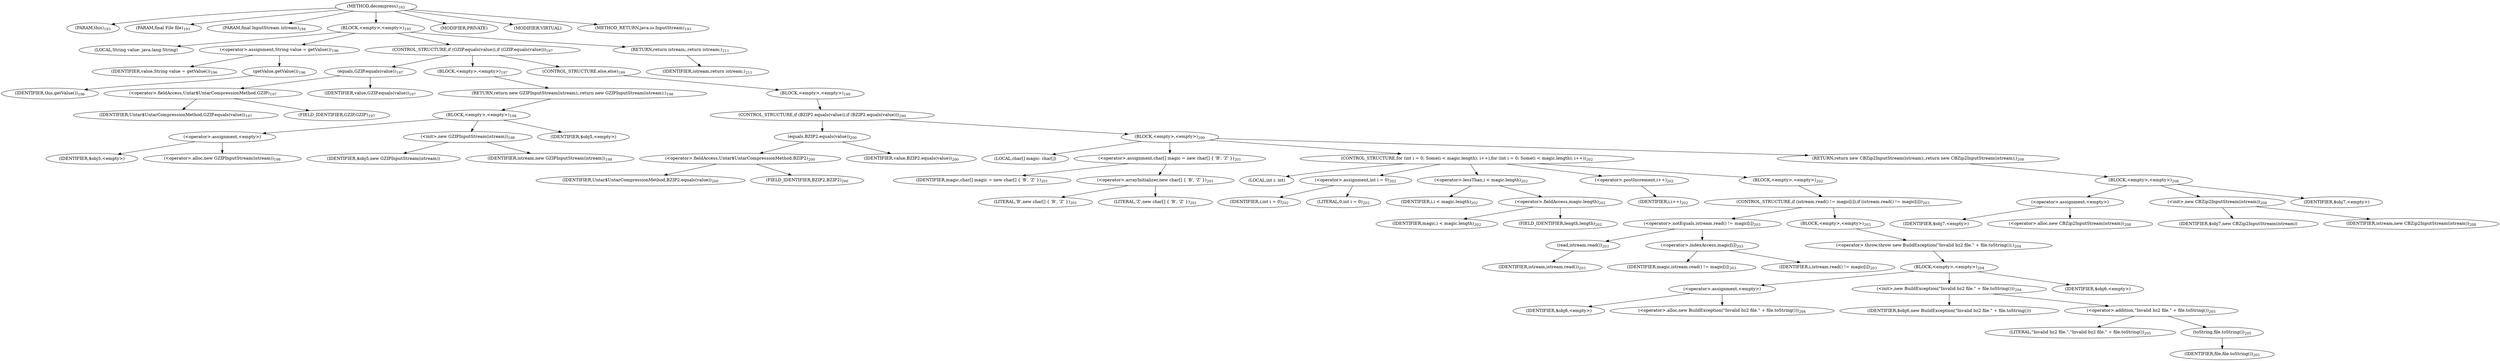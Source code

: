 digraph "decompress" {  
"176" [label = <(METHOD,decompress)<SUB>193</SUB>> ]
"13" [label = <(PARAM,this)<SUB>193</SUB>> ]
"177" [label = <(PARAM,final File file)<SUB>193</SUB>> ]
"178" [label = <(PARAM,final InputStream istream)<SUB>194</SUB>> ]
"179" [label = <(BLOCK,&lt;empty&gt;,&lt;empty&gt;)<SUB>195</SUB>> ]
"180" [label = <(LOCAL,String value: java.lang.String)> ]
"181" [label = <(&lt;operator&gt;.assignment,String value = getValue())<SUB>196</SUB>> ]
"182" [label = <(IDENTIFIER,value,String value = getValue())<SUB>196</SUB>> ]
"183" [label = <(getValue,getValue())<SUB>196</SUB>> ]
"12" [label = <(IDENTIFIER,this,getValue())<SUB>196</SUB>> ]
"184" [label = <(CONTROL_STRUCTURE,if (GZIP.equals(value)),if (GZIP.equals(value)))<SUB>197</SUB>> ]
"185" [label = <(equals,GZIP.equals(value))<SUB>197</SUB>> ]
"186" [label = <(&lt;operator&gt;.fieldAccess,Untar$UntarCompressionMethod.GZIP)<SUB>197</SUB>> ]
"187" [label = <(IDENTIFIER,Untar$UntarCompressionMethod,GZIP.equals(value))<SUB>197</SUB>> ]
"188" [label = <(FIELD_IDENTIFIER,GZIP,GZIP)<SUB>197</SUB>> ]
"189" [label = <(IDENTIFIER,value,GZIP.equals(value))<SUB>197</SUB>> ]
"190" [label = <(BLOCK,&lt;empty&gt;,&lt;empty&gt;)<SUB>197</SUB>> ]
"191" [label = <(RETURN,return new GZIPInputStream(istream);,return new GZIPInputStream(istream);)<SUB>198</SUB>> ]
"192" [label = <(BLOCK,&lt;empty&gt;,&lt;empty&gt;)<SUB>198</SUB>> ]
"193" [label = <(&lt;operator&gt;.assignment,&lt;empty&gt;)> ]
"194" [label = <(IDENTIFIER,$obj5,&lt;empty&gt;)> ]
"195" [label = <(&lt;operator&gt;.alloc,new GZIPInputStream(istream))<SUB>198</SUB>> ]
"196" [label = <(&lt;init&gt;,new GZIPInputStream(istream))<SUB>198</SUB>> ]
"197" [label = <(IDENTIFIER,$obj5,new GZIPInputStream(istream))> ]
"198" [label = <(IDENTIFIER,istream,new GZIPInputStream(istream))<SUB>198</SUB>> ]
"199" [label = <(IDENTIFIER,$obj5,&lt;empty&gt;)> ]
"200" [label = <(CONTROL_STRUCTURE,else,else)<SUB>199</SUB>> ]
"201" [label = <(BLOCK,&lt;empty&gt;,&lt;empty&gt;)<SUB>199</SUB>> ]
"202" [label = <(CONTROL_STRUCTURE,if (BZIP2.equals(value)),if (BZIP2.equals(value)))<SUB>200</SUB>> ]
"203" [label = <(equals,BZIP2.equals(value))<SUB>200</SUB>> ]
"204" [label = <(&lt;operator&gt;.fieldAccess,Untar$UntarCompressionMethod.BZIP2)<SUB>200</SUB>> ]
"205" [label = <(IDENTIFIER,Untar$UntarCompressionMethod,BZIP2.equals(value))<SUB>200</SUB>> ]
"206" [label = <(FIELD_IDENTIFIER,BZIP2,BZIP2)<SUB>200</SUB>> ]
"207" [label = <(IDENTIFIER,value,BZIP2.equals(value))<SUB>200</SUB>> ]
"208" [label = <(BLOCK,&lt;empty&gt;,&lt;empty&gt;)<SUB>200</SUB>> ]
"209" [label = <(LOCAL,char[] magic: char[])> ]
"210" [label = <(&lt;operator&gt;.assignment,char[] magic = new char[] { 'B', 'Z' })<SUB>201</SUB>> ]
"211" [label = <(IDENTIFIER,magic,char[] magic = new char[] { 'B', 'Z' })<SUB>201</SUB>> ]
"212" [label = <(&lt;operator&gt;.arrayInitializer,new char[] { 'B', 'Z' })<SUB>201</SUB>> ]
"213" [label = <(LITERAL,'B',new char[] { 'B', 'Z' })<SUB>201</SUB>> ]
"214" [label = <(LITERAL,'Z',new char[] { 'B', 'Z' })<SUB>201</SUB>> ]
"215" [label = <(CONTROL_STRUCTURE,for (int i = 0; Some(i &lt; magic.length); i++),for (int i = 0; Some(i &lt; magic.length); i++))<SUB>202</SUB>> ]
"216" [label = <(LOCAL,int i: int)> ]
"217" [label = <(&lt;operator&gt;.assignment,int i = 0)<SUB>202</SUB>> ]
"218" [label = <(IDENTIFIER,i,int i = 0)<SUB>202</SUB>> ]
"219" [label = <(LITERAL,0,int i = 0)<SUB>202</SUB>> ]
"220" [label = <(&lt;operator&gt;.lessThan,i &lt; magic.length)<SUB>202</SUB>> ]
"221" [label = <(IDENTIFIER,i,i &lt; magic.length)<SUB>202</SUB>> ]
"222" [label = <(&lt;operator&gt;.fieldAccess,magic.length)<SUB>202</SUB>> ]
"223" [label = <(IDENTIFIER,magic,i &lt; magic.length)<SUB>202</SUB>> ]
"224" [label = <(FIELD_IDENTIFIER,length,length)<SUB>202</SUB>> ]
"225" [label = <(&lt;operator&gt;.postIncrement,i++)<SUB>202</SUB>> ]
"226" [label = <(IDENTIFIER,i,i++)<SUB>202</SUB>> ]
"227" [label = <(BLOCK,&lt;empty&gt;,&lt;empty&gt;)<SUB>202</SUB>> ]
"228" [label = <(CONTROL_STRUCTURE,if (istream.read() != magic[i]),if (istream.read() != magic[i]))<SUB>203</SUB>> ]
"229" [label = <(&lt;operator&gt;.notEquals,istream.read() != magic[i])<SUB>203</SUB>> ]
"230" [label = <(read,istream.read())<SUB>203</SUB>> ]
"231" [label = <(IDENTIFIER,istream,istream.read())<SUB>203</SUB>> ]
"232" [label = <(&lt;operator&gt;.indexAccess,magic[i])<SUB>203</SUB>> ]
"233" [label = <(IDENTIFIER,magic,istream.read() != magic[i])<SUB>203</SUB>> ]
"234" [label = <(IDENTIFIER,i,istream.read() != magic[i])<SUB>203</SUB>> ]
"235" [label = <(BLOCK,&lt;empty&gt;,&lt;empty&gt;)<SUB>203</SUB>> ]
"236" [label = <(&lt;operator&gt;.throw,throw new BuildException(&quot;Invalid bz2 file.&quot; + file.toString());)<SUB>204</SUB>> ]
"237" [label = <(BLOCK,&lt;empty&gt;,&lt;empty&gt;)<SUB>204</SUB>> ]
"238" [label = <(&lt;operator&gt;.assignment,&lt;empty&gt;)> ]
"239" [label = <(IDENTIFIER,$obj6,&lt;empty&gt;)> ]
"240" [label = <(&lt;operator&gt;.alloc,new BuildException(&quot;Invalid bz2 file.&quot; + file.toString()))<SUB>204</SUB>> ]
"241" [label = <(&lt;init&gt;,new BuildException(&quot;Invalid bz2 file.&quot; + file.toString()))<SUB>204</SUB>> ]
"242" [label = <(IDENTIFIER,$obj6,new BuildException(&quot;Invalid bz2 file.&quot; + file.toString()))> ]
"243" [label = <(&lt;operator&gt;.addition,&quot;Invalid bz2 file.&quot; + file.toString())<SUB>205</SUB>> ]
"244" [label = <(LITERAL,&quot;Invalid bz2 file.&quot;,&quot;Invalid bz2 file.&quot; + file.toString())<SUB>205</SUB>> ]
"245" [label = <(toString,file.toString())<SUB>205</SUB>> ]
"246" [label = <(IDENTIFIER,file,file.toString())<SUB>205</SUB>> ]
"247" [label = <(IDENTIFIER,$obj6,&lt;empty&gt;)> ]
"248" [label = <(RETURN,return new CBZip2InputStream(istream);,return new CBZip2InputStream(istream);)<SUB>208</SUB>> ]
"249" [label = <(BLOCK,&lt;empty&gt;,&lt;empty&gt;)<SUB>208</SUB>> ]
"250" [label = <(&lt;operator&gt;.assignment,&lt;empty&gt;)> ]
"251" [label = <(IDENTIFIER,$obj7,&lt;empty&gt;)> ]
"252" [label = <(&lt;operator&gt;.alloc,new CBZip2InputStream(istream))<SUB>208</SUB>> ]
"253" [label = <(&lt;init&gt;,new CBZip2InputStream(istream))<SUB>208</SUB>> ]
"254" [label = <(IDENTIFIER,$obj7,new CBZip2InputStream(istream))> ]
"255" [label = <(IDENTIFIER,istream,new CBZip2InputStream(istream))<SUB>208</SUB>> ]
"256" [label = <(IDENTIFIER,$obj7,&lt;empty&gt;)> ]
"257" [label = <(RETURN,return istream;,return istream;)<SUB>211</SUB>> ]
"258" [label = <(IDENTIFIER,istream,return istream;)<SUB>211</SUB>> ]
"259" [label = <(MODIFIER,PRIVATE)> ]
"260" [label = <(MODIFIER,VIRTUAL)> ]
"261" [label = <(METHOD_RETURN,java.io.InputStream)<SUB>193</SUB>> ]
  "176" -> "13" 
  "176" -> "177" 
  "176" -> "178" 
  "176" -> "179" 
  "176" -> "259" 
  "176" -> "260" 
  "176" -> "261" 
  "179" -> "180" 
  "179" -> "181" 
  "179" -> "184" 
  "179" -> "257" 
  "181" -> "182" 
  "181" -> "183" 
  "183" -> "12" 
  "184" -> "185" 
  "184" -> "190" 
  "184" -> "200" 
  "185" -> "186" 
  "185" -> "189" 
  "186" -> "187" 
  "186" -> "188" 
  "190" -> "191" 
  "191" -> "192" 
  "192" -> "193" 
  "192" -> "196" 
  "192" -> "199" 
  "193" -> "194" 
  "193" -> "195" 
  "196" -> "197" 
  "196" -> "198" 
  "200" -> "201" 
  "201" -> "202" 
  "202" -> "203" 
  "202" -> "208" 
  "203" -> "204" 
  "203" -> "207" 
  "204" -> "205" 
  "204" -> "206" 
  "208" -> "209" 
  "208" -> "210" 
  "208" -> "215" 
  "208" -> "248" 
  "210" -> "211" 
  "210" -> "212" 
  "212" -> "213" 
  "212" -> "214" 
  "215" -> "216" 
  "215" -> "217" 
  "215" -> "220" 
  "215" -> "225" 
  "215" -> "227" 
  "217" -> "218" 
  "217" -> "219" 
  "220" -> "221" 
  "220" -> "222" 
  "222" -> "223" 
  "222" -> "224" 
  "225" -> "226" 
  "227" -> "228" 
  "228" -> "229" 
  "228" -> "235" 
  "229" -> "230" 
  "229" -> "232" 
  "230" -> "231" 
  "232" -> "233" 
  "232" -> "234" 
  "235" -> "236" 
  "236" -> "237" 
  "237" -> "238" 
  "237" -> "241" 
  "237" -> "247" 
  "238" -> "239" 
  "238" -> "240" 
  "241" -> "242" 
  "241" -> "243" 
  "243" -> "244" 
  "243" -> "245" 
  "245" -> "246" 
  "248" -> "249" 
  "249" -> "250" 
  "249" -> "253" 
  "249" -> "256" 
  "250" -> "251" 
  "250" -> "252" 
  "253" -> "254" 
  "253" -> "255" 
  "257" -> "258" 
}
